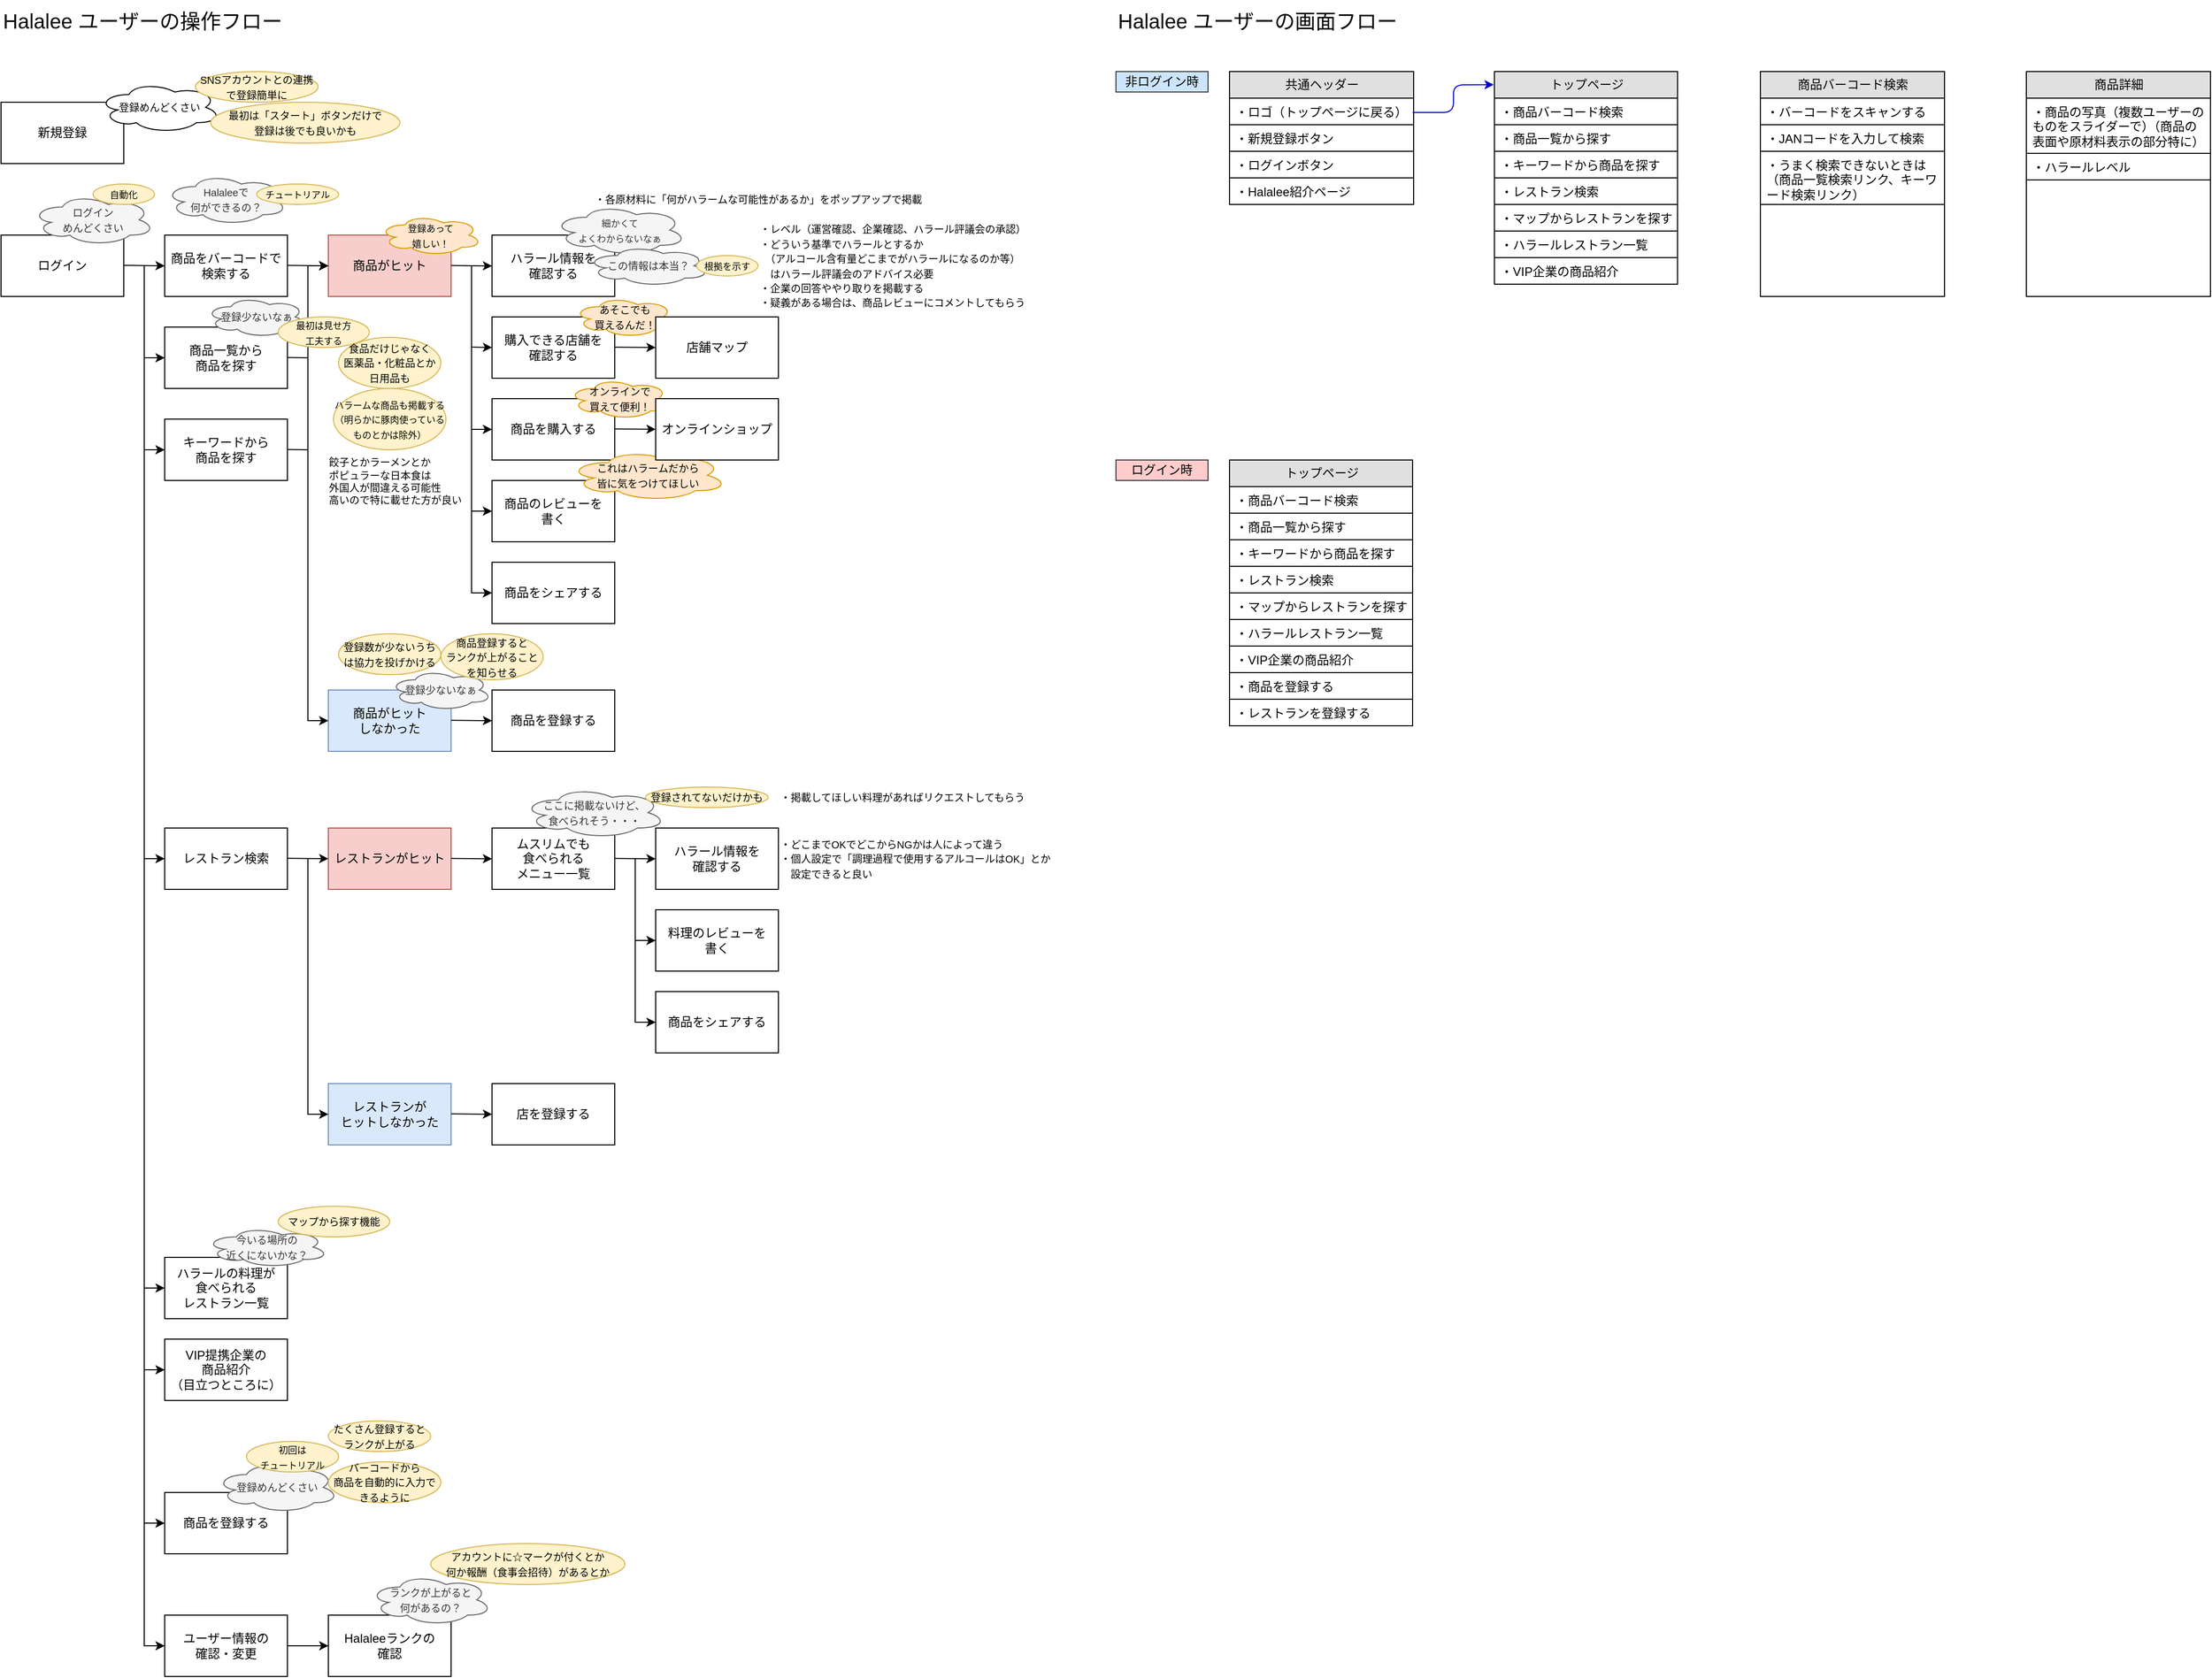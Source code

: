 <mxfile version="21.3.6" type="github">
  <diagram name="Page-1" id="b520641d-4fe3-3701-9064-5fc419738815">
    <mxGraphModel dx="1263" dy="847" grid="1" gridSize="10" guides="1" tooltips="1" connect="1" arrows="1" fold="1" page="1" pageScale="1" pageWidth="1100" pageHeight="850" background="none" math="0" shadow="0">
      <root>
        <mxCell id="0" />
        <mxCell id="1" parent="0" />
        <mxCell id="21ea969265ad0168-6" value="共通ヘッダー" style="swimlane;html=1;fontStyle=0;childLayout=stackLayout;horizontal=1;startSize=26;fillColor=#e0e0e0;horizontalStack=0;resizeParent=1;resizeLast=0;collapsible=1;marginBottom=0;swimlaneFillColor=#ffffff;align=center;rounded=0;shadow=0;comic=0;labelBackgroundColor=none;strokeWidth=1;fontFamily=Verdana;fontSize=12" parent="1" vertex="1">
          <mxGeometry x="1221" y="100" width="180" height="130" as="geometry" />
        </mxCell>
        <mxCell id="21ea969265ad0168-7" value="・ロゴ（トップページに戻る）" style="text;html=1;strokeColor=default;fillColor=none;spacingLeft=4;spacingRight=4;whiteSpace=wrap;overflow=hidden;rotatable=0;points=[[0,0.5],[1,0.5]];portConstraint=eastwest;" parent="21ea969265ad0168-6" vertex="1">
          <mxGeometry y="26" width="180" height="26" as="geometry" />
        </mxCell>
        <mxCell id="21ea969265ad0168-8" value="・新規登録ボタン" style="text;html=1;strokeColor=default;fillColor=none;spacingLeft=4;spacingRight=4;whiteSpace=wrap;overflow=hidden;rotatable=0;points=[[0,0.5],[1,0.5]];portConstraint=eastwest;" parent="21ea969265ad0168-6" vertex="1">
          <mxGeometry y="52" width="180" height="26" as="geometry" />
        </mxCell>
        <mxCell id="21ea969265ad0168-9" value="・ログインボタン" style="text;html=1;strokeColor=default;fillColor=none;spacingLeft=4;spacingRight=4;whiteSpace=wrap;overflow=hidden;rotatable=0;points=[[0,0.5],[1,0.5]];portConstraint=eastwest;" parent="21ea969265ad0168-6" vertex="1">
          <mxGeometry y="78" width="180" height="26" as="geometry" />
        </mxCell>
        <mxCell id="Sq5QjKL8NN3xl3Emw0vE-142" value="・Halalee紹介ページ" style="text;html=1;strokeColor=default;fillColor=none;spacingLeft=4;spacingRight=4;whiteSpace=wrap;overflow=hidden;rotatable=0;points=[[0,0.5],[1,0.5]];portConstraint=eastwest;" parent="21ea969265ad0168-6" vertex="1">
          <mxGeometry y="104" width="180" height="26" as="geometry" />
        </mxCell>
        <mxCell id="Sq5QjKL8NN3xl3Emw0vE-1" value="トップページ" style="swimlane;html=1;fontStyle=0;childLayout=stackLayout;horizontal=1;startSize=26;fillColor=#e0e0e0;horizontalStack=0;resizeParent=1;resizeLast=0;collapsible=1;marginBottom=0;swimlaneFillColor=#ffffff;align=center;rounded=0;shadow=0;comic=0;labelBackgroundColor=none;strokeWidth=1;fontFamily=Verdana;fontSize=12;swimlaneLine=1;glass=0;" parent="1" vertex="1">
          <mxGeometry x="1480" y="100" width="179" height="208" as="geometry">
            <mxRectangle x="131" y="1840" width="110" height="30" as="alternateBounds" />
          </mxGeometry>
        </mxCell>
        <mxCell id="Sq5QjKL8NN3xl3Emw0vE-2" value="・商品バーコード検索" style="text;html=1;strokeColor=default;fillColor=none;spacingLeft=4;spacingRight=4;whiteSpace=wrap;overflow=hidden;rotatable=0;points=[[0,0.5],[1,0.5]];portConstraint=eastwest;shadow=0;rounded=0;glass=0;" parent="Sq5QjKL8NN3xl3Emw0vE-1" vertex="1">
          <mxGeometry y="26" width="179" height="26" as="geometry" />
        </mxCell>
        <mxCell id="Sq5QjKL8NN3xl3Emw0vE-3" value="・商品一覧から探す" style="text;html=1;strokeColor=default;fillColor=none;spacingLeft=4;spacingRight=4;whiteSpace=wrap;overflow=hidden;rotatable=0;points=[[0,0.5],[1,0.5]];portConstraint=eastwest;" parent="Sq5QjKL8NN3xl3Emw0vE-1" vertex="1">
          <mxGeometry y="52" width="179" height="26" as="geometry" />
        </mxCell>
        <mxCell id="Sq5QjKL8NN3xl3Emw0vE-4" value="&lt;font style=&quot;font-size: 12px;&quot;&gt;・キーワードから商品を探す&lt;/font&gt;" style="text;html=1;strokeColor=default;fillColor=none;spacingLeft=4;spacingRight=4;whiteSpace=wrap;overflow=hidden;rotatable=0;points=[[0,0.5],[1,0.5]];portConstraint=eastwest;" parent="Sq5QjKL8NN3xl3Emw0vE-1" vertex="1">
          <mxGeometry y="78" width="179" height="26" as="geometry" />
        </mxCell>
        <mxCell id="Sq5QjKL8NN3xl3Emw0vE-125" value="・レストラン検索" style="text;html=1;strokeColor=default;fillColor=none;spacingLeft=4;spacingRight=4;whiteSpace=wrap;overflow=hidden;rotatable=0;points=[[0,0.5],[1,0.5]];portConstraint=eastwest;" parent="Sq5QjKL8NN3xl3Emw0vE-1" vertex="1">
          <mxGeometry y="104" width="179" height="26" as="geometry" />
        </mxCell>
        <mxCell id="Sq5QjKL8NN3xl3Emw0vE-126" value="&lt;font style=&quot;font-size: 12px;&quot;&gt;・マップからレストランを探す&lt;/font&gt;" style="text;html=1;strokeColor=default;fillColor=none;spacingLeft=4;spacingRight=4;whiteSpace=wrap;overflow=hidden;rotatable=0;points=[[0,0.5],[1,0.5]];portConstraint=eastwest;" parent="Sq5QjKL8NN3xl3Emw0vE-1" vertex="1">
          <mxGeometry y="130" width="179" height="26" as="geometry" />
        </mxCell>
        <mxCell id="Sq5QjKL8NN3xl3Emw0vE-128" value="&lt;font style=&quot;font-size: 12px;&quot;&gt;・ハラールレストラン一覧&lt;/font&gt;" style="text;html=1;strokeColor=default;fillColor=none;spacingLeft=4;spacingRight=4;whiteSpace=wrap;overflow=hidden;rotatable=0;points=[[0,0.5],[1,0.5]];portConstraint=eastwest;" parent="Sq5QjKL8NN3xl3Emw0vE-1" vertex="1">
          <mxGeometry y="156" width="179" height="26" as="geometry" />
        </mxCell>
        <mxCell id="Sq5QjKL8NN3xl3Emw0vE-129" value="&lt;font style=&quot;font-size: 12px;&quot;&gt;・VIP企業の商品紹介&lt;/font&gt;" style="text;html=1;strokeColor=default;fillColor=none;spacingLeft=4;spacingRight=4;whiteSpace=wrap;overflow=hidden;rotatable=0;points=[[0,0.5],[1,0.5]];portConstraint=eastwest;" parent="Sq5QjKL8NN3xl3Emw0vE-1" vertex="1">
          <mxGeometry y="182" width="179" height="26" as="geometry" />
        </mxCell>
        <mxCell id="Sq5QjKL8NN3xl3Emw0vE-6" value="&lt;font style=&quot;font-size: 20px;&quot;&gt;Halalee ユーザーの操作フロー&lt;/font&gt;" style="text;html=1;align=left;verticalAlign=middle;resizable=0;points=[];autosize=1;strokeColor=none;fillColor=none;" parent="1" vertex="1">
          <mxGeometry x="20" y="30" width="300" height="40" as="geometry" />
        </mxCell>
        <mxCell id="Sq5QjKL8NN3xl3Emw0vE-7" value="新規登録" style="whiteSpace=wrap;html=1;" parent="1" vertex="1">
          <mxGeometry x="20" y="130" width="120" height="60" as="geometry" />
        </mxCell>
        <mxCell id="Sq5QjKL8NN3xl3Emw0vE-9" value="ログイン" style="whiteSpace=wrap;html=1;" parent="1" vertex="1">
          <mxGeometry x="20" y="260" width="120" height="60" as="geometry" />
        </mxCell>
        <mxCell id="Sq5QjKL8NN3xl3Emw0vE-13" value="" style="edgeStyle=none;orthogonalLoop=1;jettySize=auto;html=1;rounded=0;" parent="1" edge="1">
          <mxGeometry width="100" relative="1" as="geometry">
            <mxPoint x="140" y="289.62" as="sourcePoint" />
            <mxPoint x="180" y="290" as="targetPoint" />
            <Array as="points" />
          </mxGeometry>
        </mxCell>
        <mxCell id="Sq5QjKL8NN3xl3Emw0vE-14" value="商品をバーコードで検索する" style="whiteSpace=wrap;html=1;" parent="1" vertex="1">
          <mxGeometry x="180" y="260" width="120" height="60" as="geometry" />
        </mxCell>
        <mxCell id="Sq5QjKL8NN3xl3Emw0vE-15" value="" style="edgeStyle=none;orthogonalLoop=1;jettySize=auto;html=1;rounded=0;" parent="1" edge="1">
          <mxGeometry width="100" relative="1" as="geometry">
            <mxPoint x="300" y="289.62" as="sourcePoint" />
            <mxPoint x="340" y="290" as="targetPoint" />
            <Array as="points" />
          </mxGeometry>
        </mxCell>
        <mxCell id="Sq5QjKL8NN3xl3Emw0vE-16" value="&lt;font style=&quot;font-size: 12px;&quot;&gt;ハラール情報を&lt;br&gt;確認する&lt;/font&gt;" style="whiteSpace=wrap;html=1;" parent="1" vertex="1">
          <mxGeometry x="500" y="260" width="120" height="60" as="geometry" />
        </mxCell>
        <mxCell id="Sq5QjKL8NN3xl3Emw0vE-17" value="" style="edgeStyle=none;orthogonalLoop=1;jettySize=auto;html=1;rounded=0;" parent="1" edge="1">
          <mxGeometry width="100" relative="1" as="geometry">
            <mxPoint x="480" y="290" as="sourcePoint" />
            <mxPoint x="500" y="450" as="targetPoint" />
            <Array as="points">
              <mxPoint x="480" y="450" />
            </Array>
          </mxGeometry>
        </mxCell>
        <mxCell id="Sq5QjKL8NN3xl3Emw0vE-22" value="" style="edgeStyle=none;orthogonalLoop=1;jettySize=auto;html=1;rounded=0;entryX=0;entryY=0.5;entryDx=0;entryDy=0;" parent="1" target="Sq5QjKL8NN3xl3Emw0vE-23" edge="1">
          <mxGeometry width="100" relative="1" as="geometry">
            <mxPoint x="160" y="290" as="sourcePoint" />
            <mxPoint x="180" y="380" as="targetPoint" />
            <Array as="points">
              <mxPoint x="160" y="380" />
            </Array>
          </mxGeometry>
        </mxCell>
        <mxCell id="Sq5QjKL8NN3xl3Emw0vE-23" value="商品一覧から&lt;br&gt;商品を探す" style="whiteSpace=wrap;html=1;" parent="1" vertex="1">
          <mxGeometry x="180" y="350" width="120" height="60" as="geometry" />
        </mxCell>
        <mxCell id="Sq5QjKL8NN3xl3Emw0vE-24" value="商品を購入する" style="whiteSpace=wrap;html=1;" parent="1" vertex="1">
          <mxGeometry x="500" y="420" width="120" height="60" as="geometry" />
        </mxCell>
        <mxCell id="Sq5QjKL8NN3xl3Emw0vE-26" value="" style="edgeStyle=none;orthogonalLoop=1;jettySize=auto;html=1;rounded=0;entryX=0;entryY=0.5;entryDx=0;entryDy=0;" parent="1" target="Sq5QjKL8NN3xl3Emw0vE-27" edge="1">
          <mxGeometry width="100" relative="1" as="geometry">
            <mxPoint x="480" y="450" as="sourcePoint" />
            <mxPoint x="500" y="540" as="targetPoint" />
            <Array as="points">
              <mxPoint x="480" y="530" />
            </Array>
          </mxGeometry>
        </mxCell>
        <mxCell id="Sq5QjKL8NN3xl3Emw0vE-27" value="商品のレビューを&lt;br&gt;書く" style="whiteSpace=wrap;html=1;" parent="1" vertex="1">
          <mxGeometry x="500" y="500" width="120" height="60" as="geometry" />
        </mxCell>
        <mxCell id="Sq5QjKL8NN3xl3Emw0vE-28" value="" style="edgeStyle=none;orthogonalLoop=1;jettySize=auto;html=1;rounded=0;entryX=0;entryY=0.5;entryDx=0;entryDy=0;" parent="1" target="Sq5QjKL8NN3xl3Emw0vE-29" edge="1">
          <mxGeometry width="100" relative="1" as="geometry">
            <mxPoint x="160" y="370" as="sourcePoint" />
            <mxPoint x="180" y="470" as="targetPoint" />
            <Array as="points">
              <mxPoint x="160" y="1520" />
            </Array>
          </mxGeometry>
        </mxCell>
        <mxCell id="Sq5QjKL8NN3xl3Emw0vE-29" value="商品を登録する" style="whiteSpace=wrap;html=1;" parent="1" vertex="1">
          <mxGeometry x="180" y="1490" width="120" height="60" as="geometry" />
        </mxCell>
        <mxCell id="Sq5QjKL8NN3xl3Emw0vE-30" value="" style="edgeStyle=none;orthogonalLoop=1;jettySize=auto;html=1;rounded=0;entryX=0;entryY=0.5;entryDx=0;entryDy=0;" parent="1" edge="1">
          <mxGeometry width="100" relative="1" as="geometry">
            <mxPoint x="480" y="530" as="sourcePoint" />
            <mxPoint x="500" y="610" as="targetPoint" />
            <Array as="points">
              <mxPoint x="480" y="610" />
            </Array>
          </mxGeometry>
        </mxCell>
        <mxCell id="Sq5QjKL8NN3xl3Emw0vE-31" value="商品をシェアする" style="whiteSpace=wrap;html=1;" parent="1" vertex="1">
          <mxGeometry x="500" y="580" width="120" height="60" as="geometry" />
        </mxCell>
        <mxCell id="Sq5QjKL8NN3xl3Emw0vE-32" value="&lt;font style=&quot;font-size: 10px;&quot;&gt;登録めんどくさい&lt;/font&gt;" style="ellipse;shape=cloud;whiteSpace=wrap;html=1;" parent="1" vertex="1">
          <mxGeometry x="115" y="110" width="120" height="50" as="geometry" />
        </mxCell>
        <mxCell id="Sq5QjKL8NN3xl3Emw0vE-33" value="&lt;font style=&quot;font-size: 10px;&quot;&gt;Halaleeで&lt;br&gt;何ができるの？&lt;/font&gt;" style="ellipse;shape=cloud;whiteSpace=wrap;html=1;fillColor=#f5f5f5;fontColor=#333333;strokeColor=#666666;" parent="1" vertex="1">
          <mxGeometry x="180" y="200" width="120" height="50" as="geometry" />
        </mxCell>
        <mxCell id="Sq5QjKL8NN3xl3Emw0vE-34" value="&lt;font style=&quot;font-size: 9px;&quot;&gt;チュートリアル&lt;/font&gt;" style="ellipse;whiteSpace=wrap;html=1;fillColor=#fff2cc;strokeColor=#d6b656;" parent="1" vertex="1">
          <mxGeometry x="270" y="210" width="80" height="20" as="geometry" />
        </mxCell>
        <mxCell id="Sq5QjKL8NN3xl3Emw0vE-38" value="商品がヒット" style="whiteSpace=wrap;html=1;fillColor=#f8cecc;strokeColor=#b85450;" parent="1" vertex="1">
          <mxGeometry x="340" y="260" width="120" height="60" as="geometry" />
        </mxCell>
        <mxCell id="Sq5QjKL8NN3xl3Emw0vE-39" value="" style="edgeStyle=none;orthogonalLoop=1;jettySize=auto;html=1;rounded=0;" parent="1" edge="1">
          <mxGeometry width="100" relative="1" as="geometry">
            <mxPoint x="460" y="289.76" as="sourcePoint" />
            <mxPoint x="500" y="290.14" as="targetPoint" />
            <Array as="points" />
          </mxGeometry>
        </mxCell>
        <mxCell id="Sq5QjKL8NN3xl3Emw0vE-40" value="" style="edgeStyle=none;orthogonalLoop=1;jettySize=auto;html=1;rounded=0;entryX=0;entryY=0.5;entryDx=0;entryDy=0;" parent="1" target="Sq5QjKL8NN3xl3Emw0vE-41" edge="1">
          <mxGeometry width="100" relative="1" as="geometry">
            <mxPoint x="320" y="290" as="sourcePoint" />
            <mxPoint x="340" y="370" as="targetPoint" />
            <Array as="points">
              <mxPoint x="320" y="735" />
            </Array>
          </mxGeometry>
        </mxCell>
        <mxCell id="Sq5QjKL8NN3xl3Emw0vE-41" value="商品がヒット&lt;br&gt;しなかった" style="whiteSpace=wrap;html=1;fillColor=#dae8fc;strokeColor=#6c8ebf;" parent="1" vertex="1">
          <mxGeometry x="340" y="705" width="120" height="60" as="geometry" />
        </mxCell>
        <mxCell id="Sq5QjKL8NN3xl3Emw0vE-42" value="" style="edgeStyle=none;orthogonalLoop=1;jettySize=auto;html=1;rounded=0;" parent="1" edge="1">
          <mxGeometry width="100" relative="1" as="geometry">
            <mxPoint x="460" y="734.62" as="sourcePoint" />
            <mxPoint x="500" y="735" as="targetPoint" />
            <Array as="points" />
          </mxGeometry>
        </mxCell>
        <mxCell id="Sq5QjKL8NN3xl3Emw0vE-43" value="商品を登録する" style="whiteSpace=wrap;html=1;" parent="1" vertex="1">
          <mxGeometry x="500" y="705" width="120" height="60" as="geometry" />
        </mxCell>
        <mxCell id="Sq5QjKL8NN3xl3Emw0vE-44" value="&lt;span style=&quot;font-size: 10px;&quot;&gt;登録少ないなぁ&lt;/span&gt;" style="ellipse;shape=cloud;whiteSpace=wrap;html=1;fillColor=#f5f5f5;fontColor=#333333;strokeColor=#666666;" parent="1" vertex="1">
          <mxGeometry x="400" y="685" width="100" height="40" as="geometry" />
        </mxCell>
        <mxCell id="Sq5QjKL8NN3xl3Emw0vE-45" value="ユーザー情報の&lt;br&gt;確認・変更" style="whiteSpace=wrap;html=1;" parent="1" vertex="1">
          <mxGeometry x="180" y="1610" width="120" height="60" as="geometry" />
        </mxCell>
        <mxCell id="Sq5QjKL8NN3xl3Emw0vE-46" value="" style="edgeStyle=none;orthogonalLoop=1;jettySize=auto;html=1;rounded=0;entryX=0;entryY=0.5;entryDx=0;entryDy=0;" parent="1" target="Sq5QjKL8NN3xl3Emw0vE-45" edge="1">
          <mxGeometry width="100" relative="1" as="geometry">
            <mxPoint x="160" y="490" as="sourcePoint" />
            <mxPoint x="180" y="880" as="targetPoint" />
            <Array as="points">
              <mxPoint x="160" y="1640" />
            </Array>
          </mxGeometry>
        </mxCell>
        <mxCell id="Sq5QjKL8NN3xl3Emw0vE-48" value="&lt;font style=&quot;font-size: 12px;&quot;&gt;購入できる店舗を&lt;br&gt;確認する&lt;/font&gt;" style="whiteSpace=wrap;html=1;" parent="1" vertex="1">
          <mxGeometry x="500" y="340" width="120" height="60" as="geometry" />
        </mxCell>
        <mxCell id="Sq5QjKL8NN3xl3Emw0vE-49" value="" style="edgeStyle=none;orthogonalLoop=1;jettySize=auto;html=1;rounded=0;entryX=0;entryY=0.5;entryDx=0;entryDy=0;" parent="1" target="Sq5QjKL8NN3xl3Emw0vE-48" edge="1">
          <mxGeometry width="100" relative="1" as="geometry">
            <mxPoint x="480" y="290" as="sourcePoint" />
            <mxPoint x="496" y="369.5" as="targetPoint" />
            <Array as="points">
              <mxPoint x="480" y="369.5" />
            </Array>
          </mxGeometry>
        </mxCell>
        <mxCell id="Sq5QjKL8NN3xl3Emw0vE-50" value="&lt;font style=&quot;font-size: 9px;&quot;&gt;登録あって&lt;br&gt;嬉しい！&lt;/font&gt;" style="ellipse;shape=cloud;whiteSpace=wrap;html=1;fillColor=#ffe6cc;strokeColor=#d79b00;" parent="1" vertex="1">
          <mxGeometry x="390" y="240" width="100" height="40" as="geometry" />
        </mxCell>
        <mxCell id="Sq5QjKL8NN3xl3Emw0vE-51" value="&lt;font size=&quot;1&quot;&gt;あそこでも&lt;br&gt;買えるんだ！&lt;/font&gt;" style="ellipse;shape=cloud;whiteSpace=wrap;html=1;fillColor=#ffe6cc;strokeColor=#d79b00;" parent="1" vertex="1">
          <mxGeometry x="580" y="320" width="100" height="40" as="geometry" />
        </mxCell>
        <mxCell id="Sq5QjKL8NN3xl3Emw0vE-52" value="&lt;font style=&quot;font-size: 9px;&quot;&gt;細かくて&lt;br style=&quot;font-size: 9px;&quot;&gt;よくわからないなぁ&lt;/font&gt;" style="ellipse;shape=cloud;whiteSpace=wrap;html=1;fillColor=#f5f5f5;fontColor=#333333;strokeColor=#666666;" parent="1" vertex="1">
          <mxGeometry x="560" y="230" width="130" height="50" as="geometry" />
        </mxCell>
        <mxCell id="Sq5QjKL8NN3xl3Emw0vE-53" value="&lt;span style=&quot;font-size: 10px;&quot;&gt;登録少ないなぁ&lt;/span&gt;" style="ellipse;shape=cloud;whiteSpace=wrap;html=1;fillColor=#f5f5f5;fontColor=#333333;strokeColor=#666666;" parent="1" vertex="1">
          <mxGeometry x="220" y="320" width="100" height="40" as="geometry" />
        </mxCell>
        <mxCell id="Sq5QjKL8NN3xl3Emw0vE-54" value="&lt;font style=&quot;font-size: 10px;&quot;&gt;オンラインで&lt;br&gt;買えて便利！&lt;/font&gt;" style="ellipse;shape=cloud;whiteSpace=wrap;html=1;fillColor=#ffe6cc;strokeColor=#d79b00;" parent="1" vertex="1">
          <mxGeometry x="575" y="400" width="100" height="40" as="geometry" />
        </mxCell>
        <mxCell id="Sq5QjKL8NN3xl3Emw0vE-55" value="&lt;span style=&quot;font-size: 10px;&quot;&gt;これはハラームだから&lt;br&gt;皆に気をつけてほしい&lt;/span&gt;" style="ellipse;shape=cloud;whiteSpace=wrap;html=1;fillColor=#ffe6cc;strokeColor=#d79b00;" parent="1" vertex="1">
          <mxGeometry x="575" y="470" width="155" height="50" as="geometry" />
        </mxCell>
        <mxCell id="Sq5QjKL8NN3xl3Emw0vE-56" value="店舗マップ" style="whiteSpace=wrap;html=1;" parent="1" vertex="1">
          <mxGeometry x="660" y="340" width="120" height="60" as="geometry" />
        </mxCell>
        <mxCell id="Sq5QjKL8NN3xl3Emw0vE-57" value="" style="edgeStyle=none;orthogonalLoop=1;jettySize=auto;html=1;rounded=0;" parent="1" edge="1">
          <mxGeometry width="100" relative="1" as="geometry">
            <mxPoint x="620" y="369.58" as="sourcePoint" />
            <mxPoint x="660" y="369.96" as="targetPoint" />
            <Array as="points" />
          </mxGeometry>
        </mxCell>
        <mxCell id="Sq5QjKL8NN3xl3Emw0vE-58" value="オンラインショップ" style="whiteSpace=wrap;html=1;" parent="1" vertex="1">
          <mxGeometry x="660" y="420" width="120" height="60" as="geometry" />
        </mxCell>
        <mxCell id="Sq5QjKL8NN3xl3Emw0vE-59" value="" style="edgeStyle=none;orthogonalLoop=1;jettySize=auto;html=1;rounded=0;" parent="1" edge="1">
          <mxGeometry width="100" relative="1" as="geometry">
            <mxPoint x="620" y="449.58" as="sourcePoint" />
            <mxPoint x="660" y="449.96" as="targetPoint" />
            <Array as="points" />
          </mxGeometry>
        </mxCell>
        <mxCell id="Sq5QjKL8NN3xl3Emw0vE-60" value="Halaleeランクの&lt;br&gt;確認" style="whiteSpace=wrap;html=1;" parent="1" vertex="1">
          <mxGeometry x="340" y="1610" width="120" height="60" as="geometry" />
        </mxCell>
        <mxCell id="Sq5QjKL8NN3xl3Emw0vE-61" value="" style="edgeStyle=none;orthogonalLoop=1;jettySize=auto;html=1;rounded=0;" parent="1" edge="1">
          <mxGeometry width="100" relative="1" as="geometry">
            <mxPoint x="300" y="1640" as="sourcePoint" />
            <mxPoint x="340" y="1640" as="targetPoint" />
            <Array as="points" />
          </mxGeometry>
        </mxCell>
        <mxCell id="Sq5QjKL8NN3xl3Emw0vE-62" value="&lt;font size=&quot;1&quot;&gt;この情報は本当？&lt;/font&gt;" style="ellipse;shape=cloud;whiteSpace=wrap;html=1;fillColor=#f5f5f5;fontColor=#333333;strokeColor=#666666;" parent="1" vertex="1">
          <mxGeometry x="592.5" y="270" width="120" height="40" as="geometry" />
        </mxCell>
        <mxCell id="Sq5QjKL8NN3xl3Emw0vE-63" value="&lt;font style=&quot;font-size: 9px;&quot;&gt;根拠を示す&lt;/font&gt;" style="ellipse;whiteSpace=wrap;html=1;fillColor=#fff2cc;strokeColor=#d6b656;" parent="1" vertex="1">
          <mxGeometry x="700" y="280" width="60" height="20" as="geometry" />
        </mxCell>
        <mxCell id="Sq5QjKL8NN3xl3Emw0vE-65" value="&lt;font style=&quot;font-size: 10px;&quot;&gt;・レベル（運営確認、企業確認、ハラール評議会の承認）&lt;br&gt;・どういう基準でハラールとするか&lt;br&gt;　（アルコール含有量どこまでがハラールになるのか等）&lt;br&gt;　はハラール評議会のアドバイス必要&lt;br&gt;・企業の回答ややり取りを掲載する&lt;br&gt;・疑義がある場合は、商品レビューにコメントしてもらう&lt;/font&gt;" style="text;html=1;align=left;verticalAlign=middle;resizable=0;points=[];autosize=1;strokeColor=none;fillColor=none;" parent="1" vertex="1">
          <mxGeometry x="760" y="240" width="280" height="100" as="geometry" />
        </mxCell>
        <mxCell id="Sq5QjKL8NN3xl3Emw0vE-67" value="&lt;font size=&quot;1&quot;&gt;SNSアカウントとの連携で登録簡単に&lt;/font&gt;" style="ellipse;whiteSpace=wrap;html=1;fillColor=#fff2cc;strokeColor=#d6b656;" parent="1" vertex="1">
          <mxGeometry x="210" y="100" width="120" height="30" as="geometry" />
        </mxCell>
        <mxCell id="Sq5QjKL8NN3xl3Emw0vE-68" value="&lt;font style=&quot;font-size: 10px;&quot;&gt;登録めんどくさい&lt;/font&gt;" style="ellipse;shape=cloud;whiteSpace=wrap;html=1;fillColor=#f5f5f5;fontColor=#333333;strokeColor=#666666;" parent="1" vertex="1">
          <mxGeometry x="230" y="1460" width="120" height="50" as="geometry" />
        </mxCell>
        <mxCell id="Sq5QjKL8NN3xl3Emw0vE-69" value="&lt;font style=&quot;font-size: 9px;&quot;&gt;初回は&lt;br&gt;チュートリアル&lt;/font&gt;" style="ellipse;whiteSpace=wrap;html=1;fillColor=#fff2cc;strokeColor=#d6b656;" parent="1" vertex="1">
          <mxGeometry x="260" y="1440" width="90" height="30" as="geometry" />
        </mxCell>
        <mxCell id="Sq5QjKL8NN3xl3Emw0vE-70" value="&lt;font style=&quot;font-size: 10px;&quot;&gt;バーコードから&lt;br&gt;商品を自動的に入力できるように&lt;/font&gt;" style="ellipse;whiteSpace=wrap;html=1;fillColor=#fff2cc;strokeColor=#d6b656;" parent="1" vertex="1">
          <mxGeometry x="340" y="1460" width="110" height="40" as="geometry" />
        </mxCell>
        <mxCell id="Sq5QjKL8NN3xl3Emw0vE-71" value="&lt;font size=&quot;1&quot;&gt;たくさん登録するとランクが上がる&lt;/font&gt;" style="ellipse;whiteSpace=wrap;html=1;fillColor=#fff2cc;strokeColor=#d6b656;" parent="1" vertex="1">
          <mxGeometry x="340" y="1420" width="100" height="30" as="geometry" />
        </mxCell>
        <mxCell id="Sq5QjKL8NN3xl3Emw0vE-72" value="&lt;font style=&quot;font-size: 10px;&quot;&gt;ランクが上がると&lt;br&gt;何があるの？&lt;br&gt;&lt;/font&gt;" style="ellipse;shape=cloud;whiteSpace=wrap;html=1;fillColor=#f5f5f5;fontColor=#333333;strokeColor=#666666;" parent="1" vertex="1">
          <mxGeometry x="380" y="1570" width="120" height="50" as="geometry" />
        </mxCell>
        <mxCell id="Sq5QjKL8NN3xl3Emw0vE-73" value="&lt;font size=&quot;1&quot;&gt;アカウントに☆マークが付くとか&lt;br&gt;何か報酬（食事会招待）があるとか&lt;br&gt;&lt;/font&gt;" style="ellipse;whiteSpace=wrap;html=1;fillColor=#fff2cc;strokeColor=#d6b656;" parent="1" vertex="1">
          <mxGeometry x="440" y="1540" width="190" height="40" as="geometry" />
        </mxCell>
        <mxCell id="Sq5QjKL8NN3xl3Emw0vE-74" value="&lt;font style=&quot;font-size: 10px;&quot;&gt;ログイン&lt;br&gt;めんどくさい&lt;/font&gt;" style="ellipse;shape=cloud;whiteSpace=wrap;html=1;fillColor=#f5f5f5;fontColor=#333333;strokeColor=#666666;" parent="1" vertex="1">
          <mxGeometry x="50" y="220" width="120" height="50" as="geometry" />
        </mxCell>
        <mxCell id="Sq5QjKL8NN3xl3Emw0vE-75" value="&lt;font style=&quot;font-size: 9px;&quot;&gt;自動化&lt;/font&gt;" style="ellipse;whiteSpace=wrap;html=1;fillColor=#fff2cc;strokeColor=#d6b656;" parent="1" vertex="1">
          <mxGeometry x="110" y="210" width="60" height="20" as="geometry" />
        </mxCell>
        <mxCell id="Sq5QjKL8NN3xl3Emw0vE-76" value="レストラン検索" style="whiteSpace=wrap;html=1;" parent="1" vertex="1">
          <mxGeometry x="180" y="840" width="120" height="60" as="geometry" />
        </mxCell>
        <mxCell id="Sq5QjKL8NN3xl3Emw0vE-77" value="" style="edgeStyle=none;orthogonalLoop=1;jettySize=auto;html=1;rounded=0;entryX=0;entryY=0.5;entryDx=0;entryDy=0;" parent="1" target="Sq5QjKL8NN3xl3Emw0vE-76" edge="1">
          <mxGeometry width="100" relative="1" as="geometry">
            <mxPoint x="160" y="740" as="sourcePoint" />
            <mxPoint x="180" y="820" as="targetPoint" />
            <Array as="points">
              <mxPoint x="160" y="870" />
            </Array>
          </mxGeometry>
        </mxCell>
        <mxCell id="Sq5QjKL8NN3xl3Emw0vE-78" value="キーワードから&lt;br&gt;商品を探す" style="whiteSpace=wrap;html=1;" parent="1" vertex="1">
          <mxGeometry x="180" y="440" width="120" height="60" as="geometry" />
        </mxCell>
        <mxCell id="Sq5QjKL8NN3xl3Emw0vE-79" value="" style="edgeStyle=none;orthogonalLoop=1;jettySize=auto;html=1;rounded=0;entryX=0;entryY=0.5;entryDx=0;entryDy=0;" parent="1" edge="1">
          <mxGeometry width="100" relative="1" as="geometry">
            <mxPoint x="160" y="380" as="sourcePoint" />
            <mxPoint x="180" y="470" as="targetPoint" />
            <Array as="points">
              <mxPoint x="160" y="470" />
            </Array>
          </mxGeometry>
        </mxCell>
        <mxCell id="Sq5QjKL8NN3xl3Emw0vE-81" value="" style="edgeStyle=none;orthogonalLoop=1;jettySize=auto;html=1;rounded=0;entryX=0;entryY=0.5;entryDx=0;entryDy=0;" parent="1" target="Sq5QjKL8NN3xl3Emw0vE-38" edge="1">
          <mxGeometry width="100" relative="1" as="geometry">
            <mxPoint x="300" y="379.78" as="sourcePoint" />
            <mxPoint x="340" y="380.16" as="targetPoint" />
            <Array as="points">
              <mxPoint x="320" y="380" />
              <mxPoint x="320" y="290" />
            </Array>
          </mxGeometry>
        </mxCell>
        <mxCell id="Sq5QjKL8NN3xl3Emw0vE-82" value="" style="edgeStyle=none;orthogonalLoop=1;jettySize=auto;html=1;rounded=0;entryX=0;entryY=0.5;entryDx=0;entryDy=0;" parent="1" target="Sq5QjKL8NN3xl3Emw0vE-38" edge="1">
          <mxGeometry width="100" relative="1" as="geometry">
            <mxPoint x="300" y="469.78" as="sourcePoint" />
            <mxPoint x="340" y="380" as="targetPoint" />
            <Array as="points">
              <mxPoint x="320" y="470" />
              <mxPoint x="320" y="290" />
            </Array>
          </mxGeometry>
        </mxCell>
        <mxCell id="Sq5QjKL8NN3xl3Emw0vE-83" value="&lt;font style=&quot;font-size: 9px;&quot;&gt;最初は見せ方&lt;br&gt;工夫する&lt;/font&gt;" style="ellipse;whiteSpace=wrap;html=1;fillColor=#fff2cc;strokeColor=#d6b656;" parent="1" vertex="1">
          <mxGeometry x="291" y="340" width="89" height="30" as="geometry" />
        </mxCell>
        <mxCell id="Sq5QjKL8NN3xl3Emw0vE-84" value="&lt;font size=&quot;1&quot;&gt;商品登録すると&lt;br&gt;ランクが上がることを知らせる&lt;/font&gt;" style="ellipse;whiteSpace=wrap;html=1;fillColor=#fff2cc;strokeColor=#d6b656;" parent="1" vertex="1">
          <mxGeometry x="450" y="650" width="100" height="45" as="geometry" />
        </mxCell>
        <mxCell id="Sq5QjKL8NN3xl3Emw0vE-85" value="&lt;font size=&quot;1&quot;&gt;登録数が少ないうちは協力を投げかける&lt;/font&gt;" style="ellipse;whiteSpace=wrap;html=1;fillColor=#fff2cc;strokeColor=#d6b656;" parent="1" vertex="1">
          <mxGeometry x="350" y="650" width="100" height="40" as="geometry" />
        </mxCell>
        <mxCell id="Sq5QjKL8NN3xl3Emw0vE-86" value="&lt;font style=&quot;font-size: 10px;&quot;&gt;食品だけじゃなく&lt;br&gt;医薬品・化粧品とか&lt;br&gt;日用品も&lt;/font&gt;" style="ellipse;whiteSpace=wrap;html=1;fillColor=#fff2cc;strokeColor=#d6b656;" parent="1" vertex="1">
          <mxGeometry x="350" y="360" width="100" height="50" as="geometry" />
        </mxCell>
        <mxCell id="Sq5QjKL8NN3xl3Emw0vE-87" value="ハラールの料理が&lt;br&gt;食べられる&lt;br&gt;レストラン一覧" style="whiteSpace=wrap;html=1;" parent="1" vertex="1">
          <mxGeometry x="180" y="1260" width="120" height="60" as="geometry" />
        </mxCell>
        <mxCell id="Sq5QjKL8NN3xl3Emw0vE-88" value="" style="edgeStyle=none;orthogonalLoop=1;jettySize=auto;html=1;rounded=0;" parent="1" edge="1">
          <mxGeometry width="100" relative="1" as="geometry">
            <mxPoint x="160" y="1210" as="sourcePoint" />
            <mxPoint x="180" y="1290" as="targetPoint" />
            <Array as="points">
              <mxPoint x="160" y="1290" />
            </Array>
          </mxGeometry>
        </mxCell>
        <mxCell id="Sq5QjKL8NN3xl3Emw0vE-89" value="VIP提携企業の&lt;br&gt;商品紹介&lt;br&gt;（目立つところに）" style="whiteSpace=wrap;html=1;" parent="1" vertex="1">
          <mxGeometry x="180" y="1340" width="120" height="60" as="geometry" />
        </mxCell>
        <mxCell id="Sq5QjKL8NN3xl3Emw0vE-90" value="" style="edgeStyle=none;orthogonalLoop=1;jettySize=auto;html=1;rounded=0;entryX=0;entryY=0.5;entryDx=0;entryDy=0;" parent="1" target="Sq5QjKL8NN3xl3Emw0vE-89" edge="1">
          <mxGeometry width="100" relative="1" as="geometry">
            <mxPoint x="160" y="880" as="sourcePoint" />
            <mxPoint x="180" y="1000" as="targetPoint" />
            <Array as="points">
              <mxPoint x="160" y="1370" />
            </Array>
          </mxGeometry>
        </mxCell>
        <mxCell id="Sq5QjKL8NN3xl3Emw0vE-91" value="&lt;span style=&quot;font-size: 10px;&quot;&gt;今いる場所の&lt;br&gt;近くにないかな？&lt;br&gt;&lt;/span&gt;" style="ellipse;shape=cloud;whiteSpace=wrap;html=1;fillColor=#f5f5f5;fontColor=#333333;strokeColor=#666666;" parent="1" vertex="1">
          <mxGeometry x="220" y="1230" width="120" height="40" as="geometry" />
        </mxCell>
        <mxCell id="Sq5QjKL8NN3xl3Emw0vE-92" value="&lt;font size=&quot;1&quot;&gt;マップから探す機能&lt;/font&gt;" style="ellipse;whiteSpace=wrap;html=1;fillColor=#fff2cc;strokeColor=#d6b656;" parent="1" vertex="1">
          <mxGeometry x="291" y="1210" width="109" height="30" as="geometry" />
        </mxCell>
        <mxCell id="Sq5QjKL8NN3xl3Emw0vE-93" value="" style="edgeStyle=none;orthogonalLoop=1;jettySize=auto;html=1;rounded=0;" parent="1" edge="1">
          <mxGeometry width="100" relative="1" as="geometry">
            <mxPoint x="300" y="869.62" as="sourcePoint" />
            <mxPoint x="340" y="870" as="targetPoint" />
            <Array as="points" />
          </mxGeometry>
        </mxCell>
        <mxCell id="Sq5QjKL8NN3xl3Emw0vE-94" value="レストランがヒット" style="whiteSpace=wrap;html=1;fillColor=#f8cecc;strokeColor=#b85450;" parent="1" vertex="1">
          <mxGeometry x="340" y="840" width="120" height="60" as="geometry" />
        </mxCell>
        <mxCell id="Sq5QjKL8NN3xl3Emw0vE-95" value="ムスリムでも&lt;br&gt;食べられる&lt;br&gt;メニュー一覧" style="whiteSpace=wrap;html=1;" parent="1" vertex="1">
          <mxGeometry x="500" y="840" width="120" height="60" as="geometry" />
        </mxCell>
        <mxCell id="Sq5QjKL8NN3xl3Emw0vE-96" value="" style="edgeStyle=none;orthogonalLoop=1;jettySize=auto;html=1;rounded=0;" parent="1" edge="1">
          <mxGeometry width="100" relative="1" as="geometry">
            <mxPoint x="460" y="869.76" as="sourcePoint" />
            <mxPoint x="500" y="870.14" as="targetPoint" />
            <Array as="points" />
          </mxGeometry>
        </mxCell>
        <mxCell id="Sq5QjKL8NN3xl3Emw0vE-99" value="&lt;font style=&quot;font-size: 10px;&quot;&gt;・各原材料に「何がハラームな可能性があるか」をポップアップで掲載&lt;/font&gt;" style="text;html=1;align=center;verticalAlign=middle;resizable=0;points=[];autosize=1;strokeColor=none;fillColor=none;" parent="1" vertex="1">
          <mxGeometry x="590" y="210" width="340" height="30" as="geometry" />
        </mxCell>
        <mxCell id="Sq5QjKL8NN3xl3Emw0vE-100" value="&lt;font style=&quot;font-size: 10px;&quot;&gt;・どこまでOKでどこからNGかは人によって違う&lt;br&gt;・個人設定で「調理過程で使用するアルコールはOK」とか&lt;br&gt;　設定できると良い&lt;/font&gt;" style="text;html=1;align=left;verticalAlign=middle;resizable=0;points=[];autosize=1;strokeColor=none;fillColor=none;" parent="1" vertex="1">
          <mxGeometry x="780" y="840" width="290" height="60" as="geometry" />
        </mxCell>
        <mxCell id="Sq5QjKL8NN3xl3Emw0vE-101" value="&lt;font style=&quot;font-size: 12px;&quot;&gt;ハラール情報を&lt;br&gt;確認する&lt;/font&gt;" style="whiteSpace=wrap;html=1;" parent="1" vertex="1">
          <mxGeometry x="660" y="840" width="120" height="60" as="geometry" />
        </mxCell>
        <mxCell id="Sq5QjKL8NN3xl3Emw0vE-104" value="" style="edgeStyle=none;orthogonalLoop=1;jettySize=auto;html=1;rounded=0;entryX=0;entryY=0.5;entryDx=0;entryDy=0;" parent="1" target="Sq5QjKL8NN3xl3Emw0vE-105" edge="1">
          <mxGeometry width="100" relative="1" as="geometry">
            <mxPoint x="640" y="870" as="sourcePoint" />
            <mxPoint x="660" y="960" as="targetPoint" />
            <Array as="points">
              <mxPoint x="640" y="950" />
            </Array>
          </mxGeometry>
        </mxCell>
        <mxCell id="Sq5QjKL8NN3xl3Emw0vE-105" value="料理のレビューを&lt;br&gt;書く" style="whiteSpace=wrap;html=1;" parent="1" vertex="1">
          <mxGeometry x="660" y="920" width="120" height="60" as="geometry" />
        </mxCell>
        <mxCell id="Sq5QjKL8NN3xl3Emw0vE-106" value="" style="edgeStyle=none;orthogonalLoop=1;jettySize=auto;html=1;rounded=0;entryX=0;entryY=0.5;entryDx=0;entryDy=0;" parent="1" edge="1">
          <mxGeometry width="100" relative="1" as="geometry">
            <mxPoint x="640" y="950" as="sourcePoint" />
            <mxPoint x="660" y="1030" as="targetPoint" />
            <Array as="points">
              <mxPoint x="640" y="1030" />
            </Array>
          </mxGeometry>
        </mxCell>
        <mxCell id="Sq5QjKL8NN3xl3Emw0vE-107" value="商品をシェアする" style="whiteSpace=wrap;html=1;" parent="1" vertex="1">
          <mxGeometry x="660" y="1000" width="120" height="60" as="geometry" />
        </mxCell>
        <mxCell id="Sq5QjKL8NN3xl3Emw0vE-108" value="" style="edgeStyle=none;orthogonalLoop=1;jettySize=auto;html=1;rounded=0;" parent="1" edge="1">
          <mxGeometry width="100" relative="1" as="geometry">
            <mxPoint x="620" y="869.76" as="sourcePoint" />
            <mxPoint x="660" y="870.14" as="targetPoint" />
            <Array as="points" />
          </mxGeometry>
        </mxCell>
        <mxCell id="Sq5QjKL8NN3xl3Emw0vE-111" value="&lt;span style=&quot;font-size: 10px;&quot;&gt;ここに掲載ないけど、&lt;br&gt;食べられそう・・・&lt;/span&gt;" style="ellipse;shape=cloud;whiteSpace=wrap;html=1;fillColor=#f5f5f5;fontColor=#333333;strokeColor=#666666;" parent="1" vertex="1">
          <mxGeometry x="530" y="800" width="140" height="50" as="geometry" />
        </mxCell>
        <mxCell id="Sq5QjKL8NN3xl3Emw0vE-112" value="&lt;font size=&quot;1&quot;&gt;登録されてないだけかも&lt;/font&gt;" style="ellipse;whiteSpace=wrap;html=1;fillColor=#fff2cc;strokeColor=#d6b656;" parent="1" vertex="1">
          <mxGeometry x="650" y="800" width="120" height="20" as="geometry" />
        </mxCell>
        <mxCell id="Sq5QjKL8NN3xl3Emw0vE-113" value="&lt;font style=&quot;font-size: 10px;&quot;&gt;・掲載してほしい料理があればリクエストしてもらう&lt;/font&gt;" style="text;html=1;align=left;verticalAlign=middle;resizable=0;points=[];autosize=1;strokeColor=none;fillColor=none;" parent="1" vertex="1">
          <mxGeometry x="780" y="795" width="260" height="30" as="geometry" />
        </mxCell>
        <mxCell id="Sq5QjKL8NN3xl3Emw0vE-115" value="&lt;font style=&quot;font-size: 9px;&quot;&gt;&lt;br&gt;&lt;/font&gt;" style="text;html=1;align=left;verticalAlign=middle;resizable=0;points=[];autosize=1;strokeColor=none;fillColor=none;" parent="1" vertex="1">
          <mxGeometry x="330" y="425" width="20" height="30" as="geometry" />
        </mxCell>
        <mxCell id="Sq5QjKL8NN3xl3Emw0vE-116" value="&lt;font style=&quot;font-size: 9px;&quot;&gt;ハラームな商品も掲載する&lt;span style=&quot;text-align: left; font-size: 9px;&quot;&gt;（明らかに豚肉使っている&lt;/span&gt;&lt;span style=&quot;text-align: left; font-size: 9px;&quot;&gt;ものとかは除外）&lt;/span&gt;&lt;/font&gt;" style="ellipse;whiteSpace=wrap;html=1;fillColor=#fff2cc;strokeColor=#d6b656;" parent="1" vertex="1">
          <mxGeometry x="345" y="410" width="110" height="60" as="geometry" />
        </mxCell>
        <mxCell id="Sq5QjKL8NN3xl3Emw0vE-117" value="レストランが&lt;br&gt;ヒットしなかった" style="whiteSpace=wrap;html=1;fillColor=#dae8fc;strokeColor=#6c8ebf;" parent="1" vertex="1">
          <mxGeometry x="340" y="1090" width="120" height="60" as="geometry" />
        </mxCell>
        <mxCell id="Sq5QjKL8NN3xl3Emw0vE-118" value="" style="edgeStyle=none;orthogonalLoop=1;jettySize=auto;html=1;rounded=0;entryX=0;entryY=0.5;entryDx=0;entryDy=0;" parent="1" target="Sq5QjKL8NN3xl3Emw0vE-117" edge="1">
          <mxGeometry width="100" relative="1" as="geometry">
            <mxPoint x="320" y="870" as="sourcePoint" />
            <mxPoint x="340" y="950" as="targetPoint" />
            <Array as="points">
              <mxPoint x="320" y="1120" />
            </Array>
          </mxGeometry>
        </mxCell>
        <mxCell id="Sq5QjKL8NN3xl3Emw0vE-119" value="" style="edgeStyle=none;orthogonalLoop=1;jettySize=auto;html=1;rounded=0;" parent="1" edge="1">
          <mxGeometry width="100" relative="1" as="geometry">
            <mxPoint x="460" y="1119.62" as="sourcePoint" />
            <mxPoint x="500" y="1120" as="targetPoint" />
            <Array as="points" />
          </mxGeometry>
        </mxCell>
        <mxCell id="Sq5QjKL8NN3xl3Emw0vE-120" value="店を登録する" style="whiteSpace=wrap;html=1;" parent="1" vertex="1">
          <mxGeometry x="500" y="1090" width="120" height="60" as="geometry" />
        </mxCell>
        <mxCell id="Sq5QjKL8NN3xl3Emw0vE-121" value="&lt;font size=&quot;1&quot;&gt;最初は「スタート」ボタンだけで&lt;br&gt;登録は後でも良いかも&lt;br&gt;&lt;/font&gt;" style="ellipse;whiteSpace=wrap;html=1;fillColor=#fff2cc;strokeColor=#d6b656;" parent="1" vertex="1">
          <mxGeometry x="225" y="130" width="185" height="40" as="geometry" />
        </mxCell>
        <mxCell id="Sq5QjKL8NN3xl3Emw0vE-122" value="&lt;font style=&quot;font-size: 20px;&quot;&gt;Halalee ユーザーの画面フロー&lt;/font&gt;" style="text;html=1;align=left;verticalAlign=middle;resizable=0;points=[];autosize=1;strokeColor=none;fillColor=none;" parent="1" vertex="1">
          <mxGeometry x="1110" y="30" width="300" height="40" as="geometry" />
        </mxCell>
        <mxCell id="Sq5QjKL8NN3xl3Emw0vE-123" value="非ログイン時" style="whiteSpace=wrap;html=1;fillColor=#cce5ff;strokeColor=#36393d;" parent="1" vertex="1">
          <mxGeometry x="1110" y="100" width="90" height="20" as="geometry" />
        </mxCell>
        <mxCell id="Sq5QjKL8NN3xl3Emw0vE-124" value="ログイン時" style="whiteSpace=wrap;html=1;fillColor=#ffcccc;strokeColor=#36393d;" parent="1" vertex="1">
          <mxGeometry x="1110" y="480" width="90" height="20" as="geometry" />
        </mxCell>
        <mxCell id="Sq5QjKL8NN3xl3Emw0vE-132" value="トップページ" style="swimlane;html=1;fontStyle=0;childLayout=stackLayout;horizontal=1;startSize=26;fillColor=#e0e0e0;horizontalStack=0;resizeParent=1;resizeLast=0;collapsible=1;marginBottom=0;swimlaneFillColor=#ffffff;align=center;rounded=0;shadow=0;comic=0;labelBackgroundColor=none;strokeWidth=1;fontFamily=Verdana;fontSize=12;swimlaneLine=1;glass=0;" parent="1" vertex="1">
          <mxGeometry x="1221" y="480" width="179" height="260" as="geometry">
            <mxRectangle x="131" y="1840" width="110" height="30" as="alternateBounds" />
          </mxGeometry>
        </mxCell>
        <mxCell id="Sq5QjKL8NN3xl3Emw0vE-133" value="・商品バーコード検索" style="text;html=1;strokeColor=default;fillColor=none;spacingLeft=4;spacingRight=4;whiteSpace=wrap;overflow=hidden;rotatable=0;points=[[0,0.5],[1,0.5]];portConstraint=eastwest;shadow=0;rounded=0;glass=0;" parent="Sq5QjKL8NN3xl3Emw0vE-132" vertex="1">
          <mxGeometry y="26" width="179" height="26" as="geometry" />
        </mxCell>
        <mxCell id="Sq5QjKL8NN3xl3Emw0vE-134" value="・商品一覧から探す" style="text;html=1;strokeColor=default;fillColor=none;spacingLeft=4;spacingRight=4;whiteSpace=wrap;overflow=hidden;rotatable=0;points=[[0,0.5],[1,0.5]];portConstraint=eastwest;" parent="Sq5QjKL8NN3xl3Emw0vE-132" vertex="1">
          <mxGeometry y="52" width="179" height="26" as="geometry" />
        </mxCell>
        <mxCell id="Sq5QjKL8NN3xl3Emw0vE-135" value="&lt;font style=&quot;font-size: 12px;&quot;&gt;・キーワードから商品を探す&lt;/font&gt;" style="text;html=1;strokeColor=default;fillColor=none;spacingLeft=4;spacingRight=4;whiteSpace=wrap;overflow=hidden;rotatable=0;points=[[0,0.5],[1,0.5]];portConstraint=eastwest;" parent="Sq5QjKL8NN3xl3Emw0vE-132" vertex="1">
          <mxGeometry y="78" width="179" height="26" as="geometry" />
        </mxCell>
        <mxCell id="Sq5QjKL8NN3xl3Emw0vE-136" value="・レストラン検索" style="text;html=1;strokeColor=default;fillColor=none;spacingLeft=4;spacingRight=4;whiteSpace=wrap;overflow=hidden;rotatable=0;points=[[0,0.5],[1,0.5]];portConstraint=eastwest;" parent="Sq5QjKL8NN3xl3Emw0vE-132" vertex="1">
          <mxGeometry y="104" width="179" height="26" as="geometry" />
        </mxCell>
        <mxCell id="Sq5QjKL8NN3xl3Emw0vE-137" value="&lt;font style=&quot;font-size: 12px;&quot;&gt;・マップからレストランを探す&lt;/font&gt;" style="text;html=1;strokeColor=default;fillColor=none;spacingLeft=4;spacingRight=4;whiteSpace=wrap;overflow=hidden;rotatable=0;points=[[0,0.5],[1,0.5]];portConstraint=eastwest;" parent="Sq5QjKL8NN3xl3Emw0vE-132" vertex="1">
          <mxGeometry y="130" width="179" height="26" as="geometry" />
        </mxCell>
        <mxCell id="Sq5QjKL8NN3xl3Emw0vE-138" value="&lt;font style=&quot;font-size: 12px;&quot;&gt;・ハラールレストラン一覧&lt;/font&gt;" style="text;html=1;strokeColor=default;fillColor=none;spacingLeft=4;spacingRight=4;whiteSpace=wrap;overflow=hidden;rotatable=0;points=[[0,0.5],[1,0.5]];portConstraint=eastwest;" parent="Sq5QjKL8NN3xl3Emw0vE-132" vertex="1">
          <mxGeometry y="156" width="179" height="26" as="geometry" />
        </mxCell>
        <mxCell id="Sq5QjKL8NN3xl3Emw0vE-139" value="&lt;font style=&quot;font-size: 12px;&quot;&gt;・VIP企業の商品紹介&lt;/font&gt;" style="text;html=1;strokeColor=default;fillColor=none;spacingLeft=4;spacingRight=4;whiteSpace=wrap;overflow=hidden;rotatable=0;points=[[0,0.5],[1,0.5]];portConstraint=eastwest;" parent="Sq5QjKL8NN3xl3Emw0vE-132" vertex="1">
          <mxGeometry y="182" width="179" height="26" as="geometry" />
        </mxCell>
        <mxCell id="Sq5QjKL8NN3xl3Emw0vE-140" value="&lt;font style=&quot;font-size: 12px;&quot;&gt;・商品を登録する&lt;/font&gt;" style="text;html=1;strokeColor=default;fillColor=none;spacingLeft=4;spacingRight=4;whiteSpace=wrap;overflow=hidden;rotatable=0;points=[[0,0.5],[1,0.5]];portConstraint=eastwest;" parent="Sq5QjKL8NN3xl3Emw0vE-132" vertex="1">
          <mxGeometry y="208" width="179" height="26" as="geometry" />
        </mxCell>
        <mxCell id="Sq5QjKL8NN3xl3Emw0vE-141" value="&lt;font style=&quot;font-size: 12px;&quot;&gt;・レストランを登録する&lt;/font&gt;" style="text;html=1;strokeColor=default;fillColor=none;spacingLeft=4;spacingRight=4;whiteSpace=wrap;overflow=hidden;rotatable=0;points=[[0,0.5],[1,0.5]];portConstraint=eastwest;" parent="Sq5QjKL8NN3xl3Emw0vE-132" vertex="1">
          <mxGeometry y="234" width="179" height="26" as="geometry" />
        </mxCell>
        <mxCell id="Sq5QjKL8NN3xl3Emw0vE-143" value="" style="edgeStyle=none;orthogonalLoop=1;jettySize=auto;html=1;entryX=-0.004;entryY=0.062;entryDx=0;entryDy=0;entryPerimeter=0;strokeColor=#0000CC;rounded=1;" parent="1" target="Sq5QjKL8NN3xl3Emw0vE-1" edge="1">
          <mxGeometry width="100" relative="1" as="geometry">
            <mxPoint x="1400" y="140" as="sourcePoint" />
            <mxPoint x="1500" y="140" as="targetPoint" />
            <Array as="points">
              <mxPoint x="1440" y="140" />
              <mxPoint x="1440" y="113" />
            </Array>
          </mxGeometry>
        </mxCell>
        <mxCell id="Sq5QjKL8NN3xl3Emw0vE-144" value="商品バーコード検索" style="swimlane;html=1;fontStyle=0;childLayout=stackLayout;horizontal=1;startSize=26;fillColor=#e0e0e0;horizontalStack=0;resizeParent=1;resizeLast=0;collapsible=1;marginBottom=0;swimlaneFillColor=#ffffff;align=center;rounded=0;shadow=0;comic=0;labelBackgroundColor=none;strokeWidth=1;fontFamily=Verdana;fontSize=12" parent="1" vertex="1">
          <mxGeometry x="1740" y="100" width="180" height="220" as="geometry" />
        </mxCell>
        <mxCell id="Sq5QjKL8NN3xl3Emw0vE-145" value="・バーコードをスキャンする" style="text;html=1;strokeColor=default;fillColor=none;spacingLeft=4;spacingRight=4;whiteSpace=wrap;overflow=hidden;rotatable=0;points=[[0,0.5],[1,0.5]];portConstraint=eastwest;" parent="Sq5QjKL8NN3xl3Emw0vE-144" vertex="1">
          <mxGeometry y="26" width="180" height="26" as="geometry" />
        </mxCell>
        <mxCell id="Sq5QjKL8NN3xl3Emw0vE-146" value="・JANコードを入力して検索" style="text;html=1;strokeColor=default;fillColor=none;spacingLeft=4;spacingRight=4;whiteSpace=wrap;overflow=hidden;rotatable=0;points=[[0,0.5],[1,0.5]];portConstraint=eastwest;" parent="Sq5QjKL8NN3xl3Emw0vE-144" vertex="1">
          <mxGeometry y="52" width="180" height="26" as="geometry" />
        </mxCell>
        <mxCell id="Sq5QjKL8NN3xl3Emw0vE-147" value="・うまく検索できないときは（商品一覧検索リンク、キーワード検索リンク）" style="text;html=1;strokeColor=default;fillColor=none;spacingLeft=4;spacingRight=4;whiteSpace=wrap;overflow=hidden;rotatable=0;points=[[0,0.5],[1,0.5]];portConstraint=eastwest;" parent="Sq5QjKL8NN3xl3Emw0vE-144" vertex="1">
          <mxGeometry y="78" width="180" height="52" as="geometry" />
        </mxCell>
        <mxCell id="LsMB9AxfsNiHe_11INiv-1" value="&lt;div style=&quot;text-align: left;&quot;&gt;&lt;span style=&quot;font-size: 10px; background-color: initial;&quot;&gt;餃子とかラーメンとか&lt;/span&gt;&lt;/div&gt;&lt;font style=&quot;font-size: 10px;&quot;&gt;&lt;div style=&quot;text-align: left;&quot;&gt;&lt;span style=&quot;background-color: initial;&quot;&gt;ポピュラーな日本食は&lt;/span&gt;&lt;/div&gt;&lt;div style=&quot;text-align: left;&quot;&gt;&lt;span style=&quot;background-color: initial;&quot;&gt;外国人が間違える可能性&lt;/span&gt;&lt;/div&gt;&lt;div style=&quot;text-align: left;&quot;&gt;&lt;span style=&quot;background-color: initial;&quot;&gt;高いので&lt;/span&gt;&lt;span style=&quot;background-color: initial;&quot;&gt;特に載せた方が良い&lt;/span&gt;&lt;/div&gt;&lt;/font&gt;" style="text;html=1;align=center;verticalAlign=middle;resizable=0;points=[];autosize=1;strokeColor=none;fillColor=none;" vertex="1" parent="1">
          <mxGeometry x="330" y="470" width="150" height="60" as="geometry" />
        </mxCell>
        <mxCell id="LsMB9AxfsNiHe_11INiv-2" value="商品詳細" style="swimlane;html=1;fontStyle=0;childLayout=stackLayout;horizontal=1;startSize=26;fillColor=#e0e0e0;horizontalStack=0;resizeParent=1;resizeLast=0;collapsible=1;marginBottom=0;swimlaneFillColor=#ffffff;align=center;rounded=0;shadow=0;comic=0;labelBackgroundColor=none;strokeWidth=1;fontFamily=Verdana;fontSize=12" vertex="1" parent="1">
          <mxGeometry x="2000" y="100" width="180" height="220" as="geometry" />
        </mxCell>
        <mxCell id="LsMB9AxfsNiHe_11INiv-3" value="・商品の写真（複数ユーザーのものをスライダーで）（商品の表面や原材料表示の部分特に）" style="text;html=1;strokeColor=default;fillColor=none;spacingLeft=4;spacingRight=4;whiteSpace=wrap;overflow=hidden;rotatable=0;points=[[0,0.5],[1,0.5]];portConstraint=eastwest;" vertex="1" parent="LsMB9AxfsNiHe_11INiv-2">
          <mxGeometry y="26" width="180" height="54" as="geometry" />
        </mxCell>
        <mxCell id="LsMB9AxfsNiHe_11INiv-4" value="・ハラールレベル" style="text;html=1;strokeColor=default;fillColor=none;spacingLeft=4;spacingRight=4;whiteSpace=wrap;overflow=hidden;rotatable=0;points=[[0,0.5],[1,0.5]];portConstraint=eastwest;" vertex="1" parent="LsMB9AxfsNiHe_11INiv-2">
          <mxGeometry y="80" width="180" height="26" as="geometry" />
        </mxCell>
      </root>
    </mxGraphModel>
  </diagram>
</mxfile>
